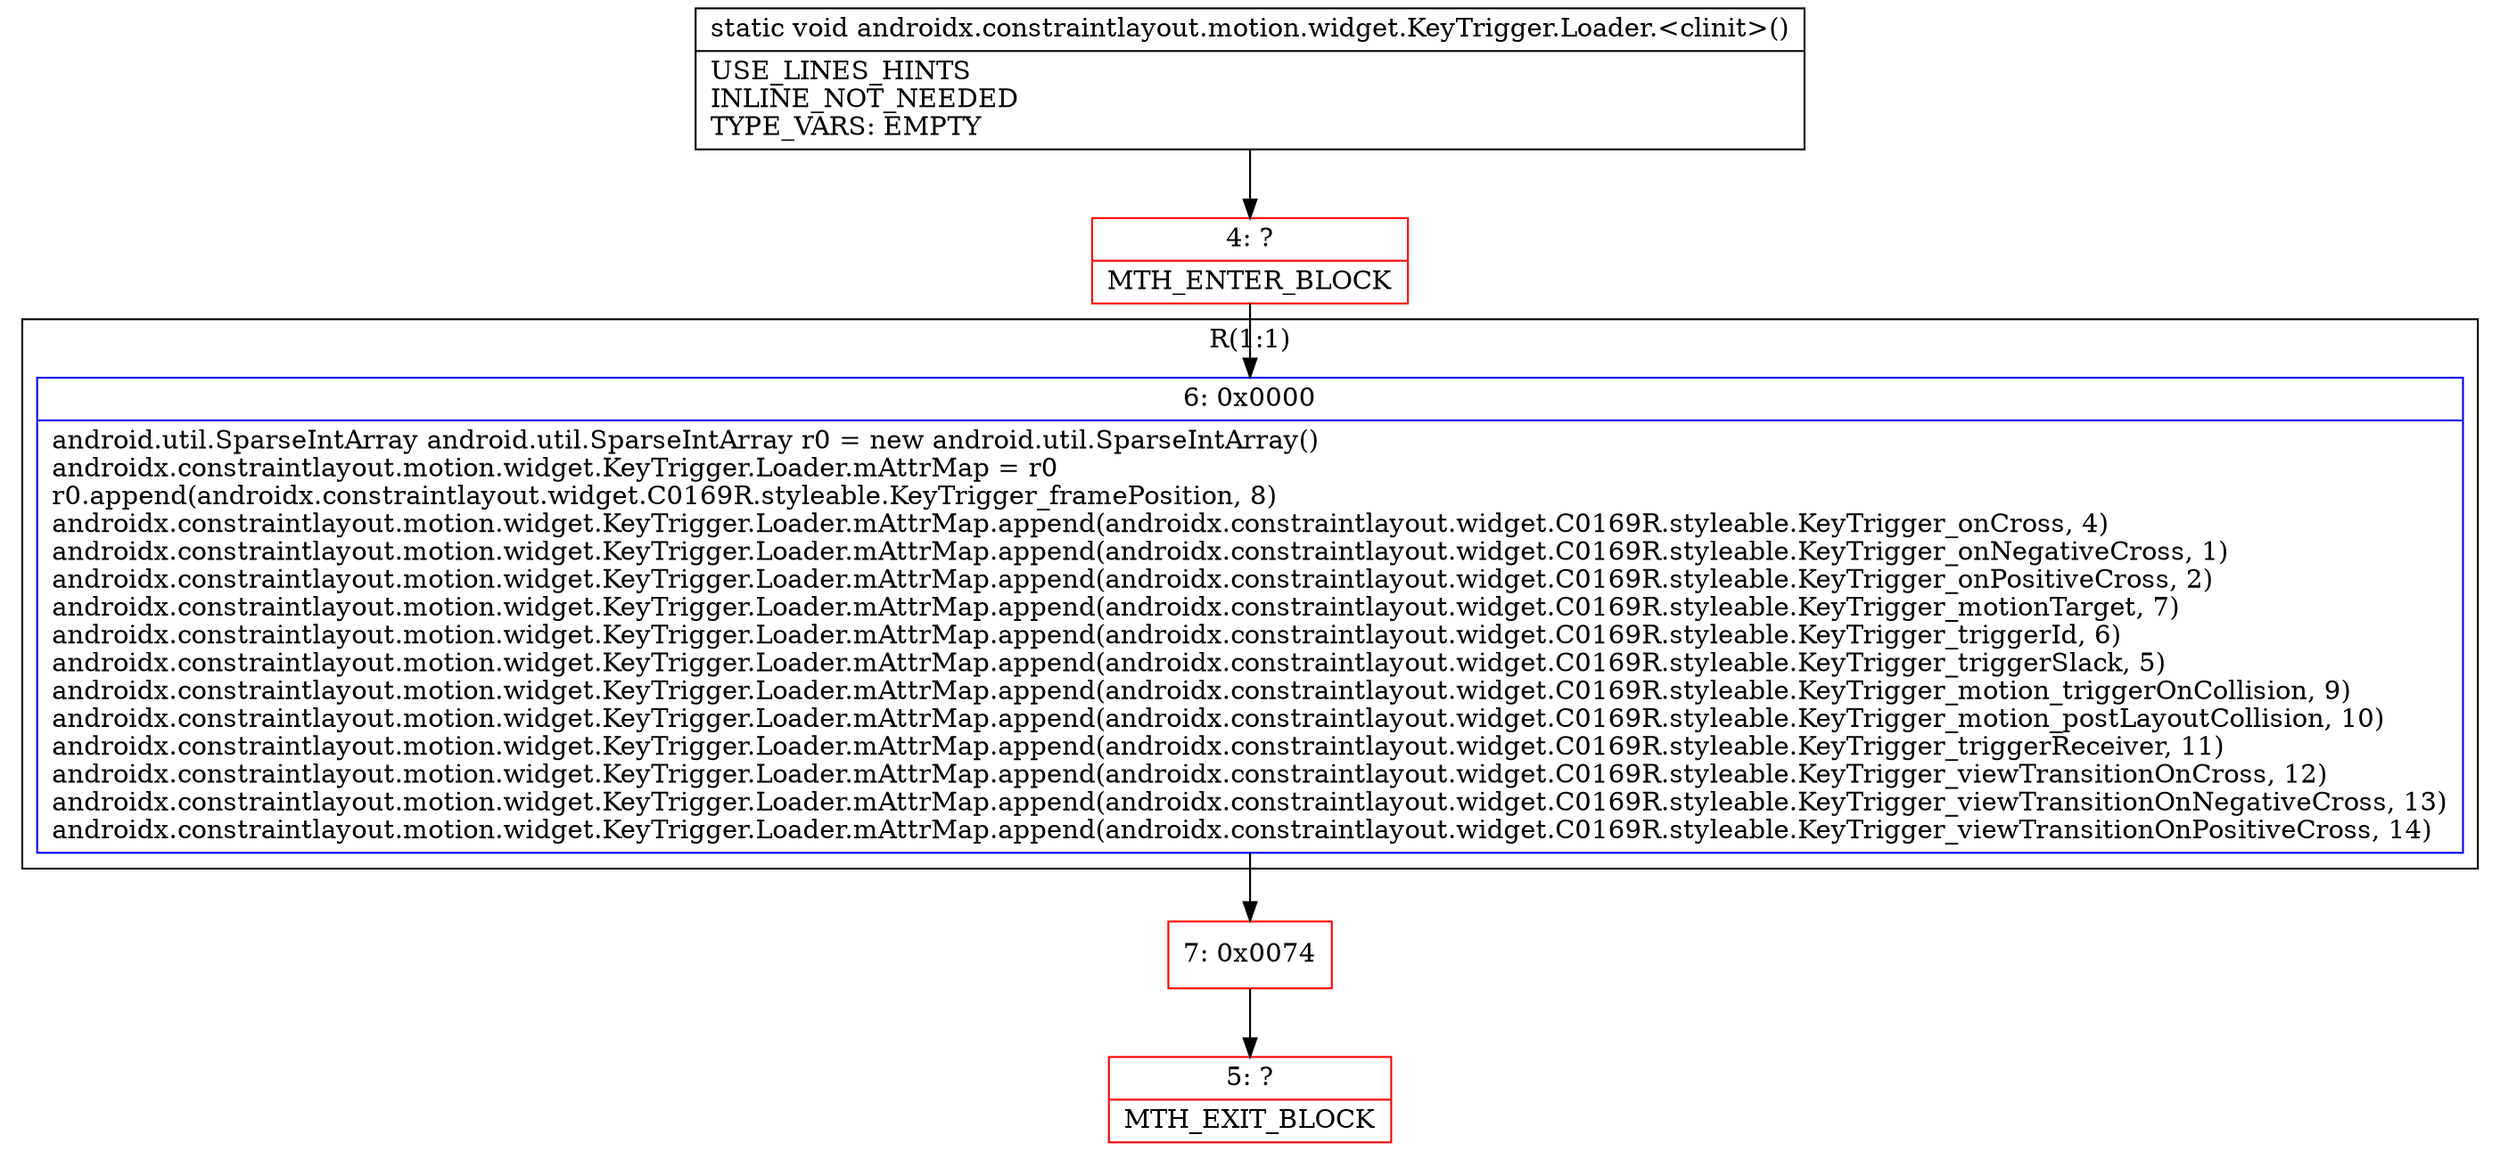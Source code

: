 digraph "CFG forandroidx.constraintlayout.motion.widget.KeyTrigger.Loader.\<clinit\>()V" {
subgraph cluster_Region_971494124 {
label = "R(1:1)";
node [shape=record,color=blue];
Node_6 [shape=record,label="{6\:\ 0x0000|android.util.SparseIntArray android.util.SparseIntArray r0 = new android.util.SparseIntArray()\landroidx.constraintlayout.motion.widget.KeyTrigger.Loader.mAttrMap = r0\lr0.append(androidx.constraintlayout.widget.C0169R.styleable.KeyTrigger_framePosition, 8)\landroidx.constraintlayout.motion.widget.KeyTrigger.Loader.mAttrMap.append(androidx.constraintlayout.widget.C0169R.styleable.KeyTrigger_onCross, 4)\landroidx.constraintlayout.motion.widget.KeyTrigger.Loader.mAttrMap.append(androidx.constraintlayout.widget.C0169R.styleable.KeyTrigger_onNegativeCross, 1)\landroidx.constraintlayout.motion.widget.KeyTrigger.Loader.mAttrMap.append(androidx.constraintlayout.widget.C0169R.styleable.KeyTrigger_onPositiveCross, 2)\landroidx.constraintlayout.motion.widget.KeyTrigger.Loader.mAttrMap.append(androidx.constraintlayout.widget.C0169R.styleable.KeyTrigger_motionTarget, 7)\landroidx.constraintlayout.motion.widget.KeyTrigger.Loader.mAttrMap.append(androidx.constraintlayout.widget.C0169R.styleable.KeyTrigger_triggerId, 6)\landroidx.constraintlayout.motion.widget.KeyTrigger.Loader.mAttrMap.append(androidx.constraintlayout.widget.C0169R.styleable.KeyTrigger_triggerSlack, 5)\landroidx.constraintlayout.motion.widget.KeyTrigger.Loader.mAttrMap.append(androidx.constraintlayout.widget.C0169R.styleable.KeyTrigger_motion_triggerOnCollision, 9)\landroidx.constraintlayout.motion.widget.KeyTrigger.Loader.mAttrMap.append(androidx.constraintlayout.widget.C0169R.styleable.KeyTrigger_motion_postLayoutCollision, 10)\landroidx.constraintlayout.motion.widget.KeyTrigger.Loader.mAttrMap.append(androidx.constraintlayout.widget.C0169R.styleable.KeyTrigger_triggerReceiver, 11)\landroidx.constraintlayout.motion.widget.KeyTrigger.Loader.mAttrMap.append(androidx.constraintlayout.widget.C0169R.styleable.KeyTrigger_viewTransitionOnCross, 12)\landroidx.constraintlayout.motion.widget.KeyTrigger.Loader.mAttrMap.append(androidx.constraintlayout.widget.C0169R.styleable.KeyTrigger_viewTransitionOnNegativeCross, 13)\landroidx.constraintlayout.motion.widget.KeyTrigger.Loader.mAttrMap.append(androidx.constraintlayout.widget.C0169R.styleable.KeyTrigger_viewTransitionOnPositiveCross, 14)\l}"];
}
Node_4 [shape=record,color=red,label="{4\:\ ?|MTH_ENTER_BLOCK\l}"];
Node_7 [shape=record,color=red,label="{7\:\ 0x0074}"];
Node_5 [shape=record,color=red,label="{5\:\ ?|MTH_EXIT_BLOCK\l}"];
MethodNode[shape=record,label="{static void androidx.constraintlayout.motion.widget.KeyTrigger.Loader.\<clinit\>()  | USE_LINES_HINTS\lINLINE_NOT_NEEDED\lTYPE_VARS: EMPTY\l}"];
MethodNode -> Node_4;Node_6 -> Node_7;
Node_4 -> Node_6;
Node_7 -> Node_5;
}

